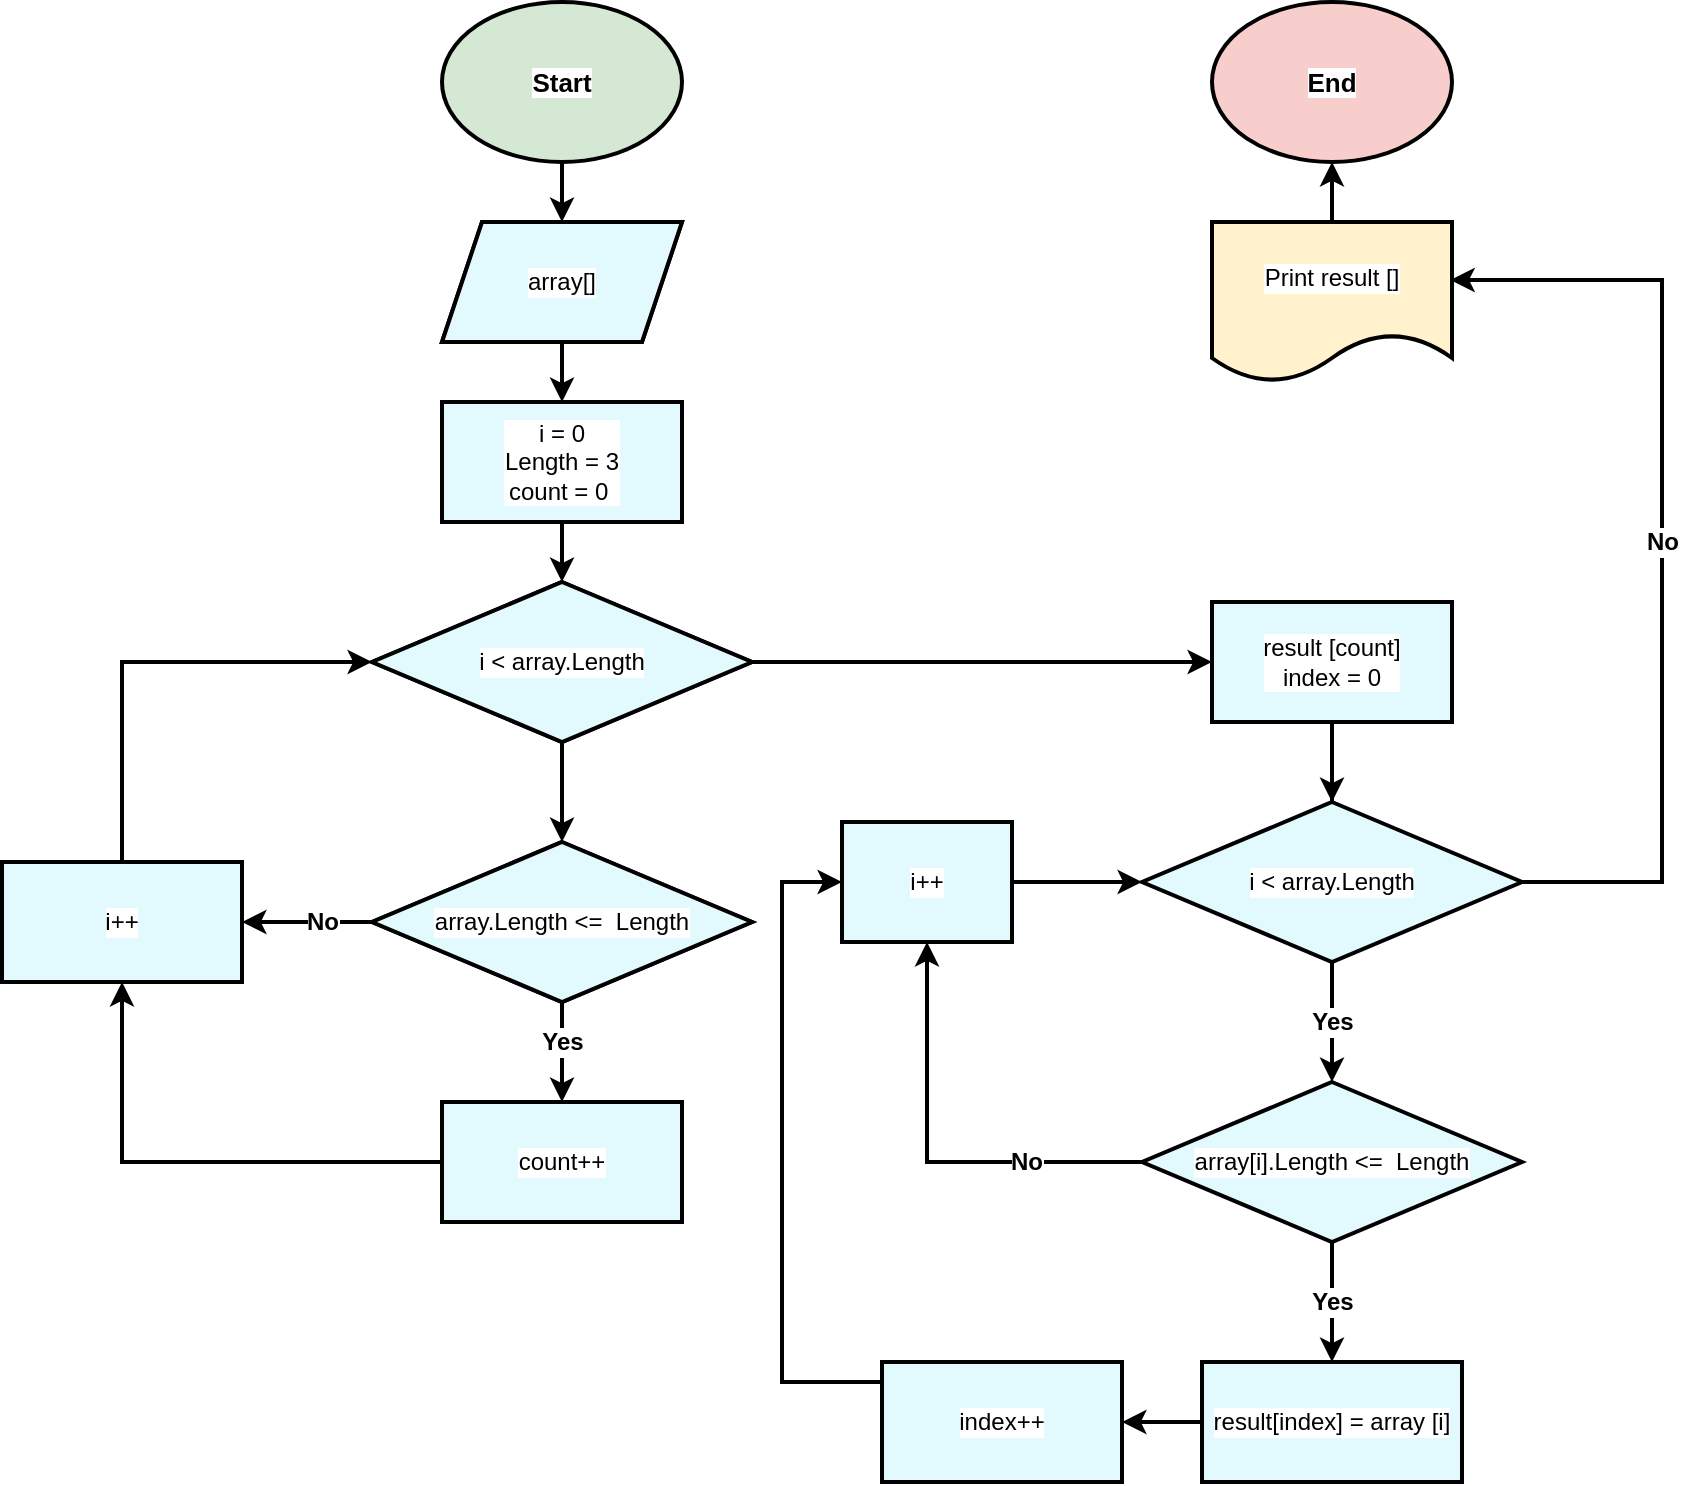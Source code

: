 <mxfile>
    <diagram name="Страница 1" id="cCGU6vCCmrFX3CBA-fnK">
        <mxGraphModel dx="934" dy="426" grid="1" gridSize="10" guides="1" tooltips="1" connect="1" arrows="1" fold="1" page="1" pageScale="1" pageWidth="1169" pageHeight="827" math="0" shadow="0">
            <root>
                <mxCell id="0"/>
                <mxCell id="1" parent="0"/>
                <mxCell id="auHuuAFVNPJWTcY1qsfM-3" value="" style="edgeStyle=orthogonalEdgeStyle;rounded=0;orthogonalLoop=1;jettySize=auto;html=1;strokeWidth=2;fontColor=#000000;labelBackgroundColor=#FFFFFF;" parent="1" source="auHuuAFVNPJWTcY1qsfM-1" target="auHuuAFVNPJWTcY1qsfM-2" edge="1">
                    <mxGeometry relative="1" as="geometry"/>
                </mxCell>
                <mxCell id="auHuuAFVNPJWTcY1qsfM-1" value="&lt;b&gt;&lt;font style=&quot;font-size: 13px;&quot;&gt;Start&lt;/font&gt;&lt;/b&gt;" style="ellipse;whiteSpace=wrap;html=1;fillColor=#d5e8d4;strokeColor=#000000;strokeWidth=2;fontColor=#000000;labelBackgroundColor=#FFFFFF;" parent="1" vertex="1">
                    <mxGeometry x="230" y="40" width="120" height="80" as="geometry"/>
                </mxCell>
                <mxCell id="auHuuAFVNPJWTcY1qsfM-5" value="" style="edgeStyle=orthogonalEdgeStyle;rounded=0;orthogonalLoop=1;jettySize=auto;html=1;strokeWidth=2;fontColor=#000000;labelBackgroundColor=#FFFFFF;" parent="1" source="auHuuAFVNPJWTcY1qsfM-2" target="auHuuAFVNPJWTcY1qsfM-4" edge="1">
                    <mxGeometry relative="1" as="geometry"/>
                </mxCell>
                <mxCell id="auHuuAFVNPJWTcY1qsfM-2" value="array[]" style="shape=parallelogram;perimeter=parallelogramPerimeter;whiteSpace=wrap;html=1;fixedSize=1;strokeWidth=2;fontColor=#000000;labelBackgroundColor=#FFFFFF;" parent="1" vertex="1">
                    <mxGeometry x="230" y="150" width="120" height="60" as="geometry"/>
                </mxCell>
                <mxCell id="auHuuAFVNPJWTcY1qsfM-7" value="" style="edgeStyle=orthogonalEdgeStyle;rounded=0;orthogonalLoop=1;jettySize=auto;html=1;strokeWidth=2;fontColor=#000000;labelBackgroundColor=#FFFFFF;" parent="1" source="auHuuAFVNPJWTcY1qsfM-4" target="auHuuAFVNPJWTcY1qsfM-6" edge="1">
                    <mxGeometry relative="1" as="geometry"/>
                </mxCell>
                <mxCell id="auHuuAFVNPJWTcY1qsfM-4" value="i = 0&lt;br&gt;Length = 3&lt;br&gt;count = 0&amp;nbsp;" style="rounded=0;whiteSpace=wrap;html=1;strokeWidth=2;fontColor=#000000;labelBackgroundColor=#FFFFFF;" parent="1" vertex="1">
                    <mxGeometry x="230" y="240" width="120" height="60" as="geometry"/>
                </mxCell>
                <mxCell id="auHuuAFVNPJWTcY1qsfM-13" value="" style="edgeStyle=orthogonalEdgeStyle;rounded=0;orthogonalLoop=1;jettySize=auto;html=1;strokeWidth=2;fontColor=#000000;labelBackgroundColor=#FFFFFF;" parent="1" source="auHuuAFVNPJWTcY1qsfM-6" target="auHuuAFVNPJWTcY1qsfM-12" edge="1">
                    <mxGeometry relative="1" as="geometry"/>
                </mxCell>
                <mxCell id="auHuuAFVNPJWTcY1qsfM-21" value="" style="edgeStyle=orthogonalEdgeStyle;rounded=0;orthogonalLoop=1;jettySize=auto;html=1;strokeWidth=2;fontColor=#000000;labelBackgroundColor=#FFFFFF;" parent="1" source="auHuuAFVNPJWTcY1qsfM-6" target="auHuuAFVNPJWTcY1qsfM-20" edge="1">
                    <mxGeometry relative="1" as="geometry"/>
                </mxCell>
                <mxCell id="auHuuAFVNPJWTcY1qsfM-6" value="i = array.Length" style="rhombus;whiteSpace=wrap;html=1;strokeWidth=2;fontColor=#000000;labelBackgroundColor=#FFFFFF;" parent="1" vertex="1">
                    <mxGeometry x="195" y="330" width="190" height="80" as="geometry"/>
                </mxCell>
                <mxCell id="auHuuAFVNPJWTcY1qsfM-19" style="edgeStyle=orthogonalEdgeStyle;rounded=0;orthogonalLoop=1;jettySize=auto;html=1;entryX=0;entryY=0.5;entryDx=0;entryDy=0;strokeWidth=2;fontColor=#000000;labelBackgroundColor=#FFFFFF;" parent="1" source="auHuuAFVNPJWTcY1qsfM-8" target="auHuuAFVNPJWTcY1qsfM-6" edge="1">
                    <mxGeometry relative="1" as="geometry">
                        <Array as="points">
                            <mxPoint x="70" y="370"/>
                        </Array>
                    </mxGeometry>
                </mxCell>
                <mxCell id="auHuuAFVNPJWTcY1qsfM-8" value="i++" style="rounded=0;whiteSpace=wrap;html=1;fontColor=#000000;labelBackgroundColor=#FFFFFF;" parent="1" vertex="1">
                    <mxGeometry x="10" y="470" width="120" height="60" as="geometry"/>
                </mxCell>
                <mxCell id="auHuuAFVNPJWTcY1qsfM-14" value="&lt;b&gt;&lt;font style=&quot;font-size: 12px;&quot;&gt;No&lt;/font&gt;&lt;/b&gt;" style="edgeStyle=orthogonalEdgeStyle;rounded=0;orthogonalLoop=1;jettySize=auto;html=1;strokeWidth=2;fontColor=#000000;labelBackgroundColor=#FFFFFF;" parent="1" source="auHuuAFVNPJWTcY1qsfM-12" target="auHuuAFVNPJWTcY1qsfM-8" edge="1">
                    <mxGeometry x="-0.231" relative="1" as="geometry">
                        <mxPoint as="offset"/>
                    </mxGeometry>
                </mxCell>
                <mxCell id="auHuuAFVNPJWTcY1qsfM-16" value="" style="edgeStyle=orthogonalEdgeStyle;rounded=0;orthogonalLoop=1;jettySize=auto;html=1;strokeWidth=2;fontColor=#000000;labelBackgroundColor=#FFFFFF;" parent="1" source="auHuuAFVNPJWTcY1qsfM-12" target="auHuuAFVNPJWTcY1qsfM-15" edge="1">
                    <mxGeometry relative="1" as="geometry"/>
                </mxCell>
                <mxCell id="auHuuAFVNPJWTcY1qsfM-12" value="array.Length &amp;lt;=&amp;nbsp; Length" style="rhombus;whiteSpace=wrap;html=1;strokeWidth=2;fontColor=#000000;labelBackgroundColor=#FFFFFF;" parent="1" vertex="1">
                    <mxGeometry x="195" y="460" width="190" height="80" as="geometry"/>
                </mxCell>
                <mxCell id="auHuuAFVNPJWTcY1qsfM-17" value="&lt;font style=&quot;font-size: 12px;&quot;&gt;&lt;b&gt;Yes&lt;/b&gt;&lt;/font&gt;" style="edgeStyle=orthogonalEdgeStyle;rounded=0;orthogonalLoop=1;jettySize=auto;html=1;entryX=0.5;entryY=1;entryDx=0;entryDy=0;strokeWidth=2;fontColor=#000000;labelBackgroundColor=#FFFFFF;" parent="1" source="auHuuAFVNPJWTcY1qsfM-15" target="auHuuAFVNPJWTcY1qsfM-8" edge="1">
                    <mxGeometry x="-1" y="-85" relative="1" as="geometry">
                        <mxPoint x="60" y="25" as="offset"/>
                    </mxGeometry>
                </mxCell>
                <mxCell id="auHuuAFVNPJWTcY1qsfM-15" value="count++" style="whiteSpace=wrap;html=1;fillColor=#E2F9FE;strokeWidth=2;fontColor=#000000;labelBackgroundColor=#FFFFFF;" parent="1" vertex="1">
                    <mxGeometry x="230" y="590" width="120" height="60" as="geometry"/>
                </mxCell>
                <mxCell id="auHuuAFVNPJWTcY1qsfM-23" value="" style="edgeStyle=orthogonalEdgeStyle;rounded=0;orthogonalLoop=1;jettySize=auto;html=1;strokeWidth=2;fontColor=#000000;labelBackgroundColor=#FFFFFF;" parent="1" source="auHuuAFVNPJWTcY1qsfM-30" edge="1">
                    <mxGeometry relative="1" as="geometry">
                        <mxPoint x="675" y="460" as="targetPoint"/>
                    </mxGeometry>
                </mxCell>
                <mxCell id="auHuuAFVNPJWTcY1qsfM-40" value="&lt;font style=&quot;font-size: 12px;&quot;&gt;&lt;b&gt;No&lt;/b&gt;&lt;/font&gt;" style="edgeStyle=orthogonalEdgeStyle;rounded=0;orthogonalLoop=1;jettySize=auto;html=1;entryX=0.993;entryY=0.362;entryDx=0;entryDy=0;entryPerimeter=0;exitX=1;exitY=0.5;exitDx=0;exitDy=0;strokeWidth=2;fontColor=#000000;labelBackgroundColor=#FFFFFF;" parent="1" source="auHuuAFVNPJWTcY1qsfM-30" target="auHuuAFVNPJWTcY1qsfM-39" edge="1">
                    <mxGeometry x="0.007" relative="1" as="geometry">
                        <Array as="points">
                            <mxPoint x="840" y="480"/>
                            <mxPoint x="840" y="179"/>
                        </Array>
                        <mxPoint as="offset"/>
                    </mxGeometry>
                </mxCell>
                <mxCell id="auHuuAFVNPJWTcY1qsfM-20" value="result [count]&lt;br&gt;index = 0" style="rounded=0;whiteSpace=wrap;html=1;fillColor=#E2F9FE;strokeWidth=2;fontColor=#000000;labelBackgroundColor=#FFFFFF;" parent="1" vertex="1">
                    <mxGeometry x="615" y="340" width="120" height="60" as="geometry"/>
                </mxCell>
                <mxCell id="auHuuAFVNPJWTcY1qsfM-26" value="&lt;font style=&quot;font-size: 12px;&quot;&gt;&lt;b&gt;Yes&lt;/b&gt;&lt;/font&gt;" style="edgeStyle=orthogonalEdgeStyle;rounded=0;orthogonalLoop=1;jettySize=auto;html=1;strokeWidth=2;fontColor=#000000;labelBackgroundColor=#FFFFFF;" parent="1" source="auHuuAFVNPJWTcY1qsfM-24" target="auHuuAFVNPJWTcY1qsfM-25" edge="1">
                    <mxGeometry relative="1" as="geometry"/>
                </mxCell>
                <mxCell id="auHuuAFVNPJWTcY1qsfM-36" value="&lt;font style=&quot;font-size: 12px;&quot;&gt;&lt;b&gt;No&lt;/b&gt;&lt;/font&gt;" style="edgeStyle=orthogonalEdgeStyle;rounded=0;orthogonalLoop=1;jettySize=auto;html=1;entryX=0.5;entryY=1;entryDx=0;entryDy=0;strokeWidth=2;fontColor=#000000;labelBackgroundColor=#FFFFFF;" parent="1" source="auHuuAFVNPJWTcY1qsfM-24" target="auHuuAFVNPJWTcY1qsfM-29" edge="1">
                    <mxGeometry x="-0.467" relative="1" as="geometry">
                        <mxPoint x="470" y="590" as="targetPoint"/>
                        <mxPoint as="offset"/>
                    </mxGeometry>
                </mxCell>
                <mxCell id="auHuuAFVNPJWTcY1qsfM-24" value="array[i].Length &amp;lt;=&amp;nbsp; Length" style="rhombus;whiteSpace=wrap;html=1;fillColor=#E2F9FE;strokeWidth=2;fontColor=#000000;labelBackgroundColor=#FFFFFF;" parent="1" vertex="1">
                    <mxGeometry x="580" y="580" width="190" height="80" as="geometry"/>
                </mxCell>
                <mxCell id="auHuuAFVNPJWTcY1qsfM-28" value="" style="edgeStyle=orthogonalEdgeStyle;rounded=0;orthogonalLoop=1;jettySize=auto;html=1;strokeWidth=2;fontColor=#000000;labelBackgroundColor=#FFFFFF;" parent="1" source="auHuuAFVNPJWTcY1qsfM-25" target="auHuuAFVNPJWTcY1qsfM-27" edge="1">
                    <mxGeometry relative="1" as="geometry"/>
                </mxCell>
                <mxCell id="auHuuAFVNPJWTcY1qsfM-25" value="result[index] = array [i]" style="rounded=0;whiteSpace=wrap;html=1;fillColor=#E2F9FE;strokeWidth=2;fontColor=#000000;labelBackgroundColor=#FFFFFF;" parent="1" vertex="1">
                    <mxGeometry x="610" y="720" width="130" height="60" as="geometry"/>
                </mxCell>
                <mxCell id="auHuuAFVNPJWTcY1qsfM-34" style="edgeStyle=orthogonalEdgeStyle;rounded=0;orthogonalLoop=1;jettySize=auto;html=1;entryX=0;entryY=0.5;entryDx=0;entryDy=0;exitX=0;exitY=0.5;exitDx=0;exitDy=0;strokeWidth=2;fontColor=#000000;labelBackgroundColor=#FFFFFF;" parent="1" source="auHuuAFVNPJWTcY1qsfM-27" target="auHuuAFVNPJWTcY1qsfM-29" edge="1">
                    <mxGeometry relative="1" as="geometry">
                        <Array as="points">
                            <mxPoint x="400" y="730"/>
                            <mxPoint x="400" y="480"/>
                        </Array>
                    </mxGeometry>
                </mxCell>
                <mxCell id="auHuuAFVNPJWTcY1qsfM-27" value="index++" style="rounded=0;whiteSpace=wrap;html=1;fillColor=#E2F9FE;strokeWidth=2;fontColor=#000000;labelBackgroundColor=#FFFFFF;" parent="1" vertex="1">
                    <mxGeometry x="450" y="720" width="120" height="60" as="geometry"/>
                </mxCell>
                <mxCell id="auHuuAFVNPJWTcY1qsfM-35" style="edgeStyle=orthogonalEdgeStyle;rounded=0;orthogonalLoop=1;jettySize=auto;html=1;strokeWidth=2;fontColor=#000000;labelBackgroundColor=#FFFFFF;" parent="1" source="auHuuAFVNPJWTcY1qsfM-29" target="auHuuAFVNPJWTcY1qsfM-30" edge="1">
                    <mxGeometry relative="1" as="geometry"/>
                </mxCell>
                <mxCell id="auHuuAFVNPJWTcY1qsfM-29" value="i++" style="rounded=0;whiteSpace=wrap;html=1;fillColor=#E2F9FE;strokeWidth=2;fontColor=#000000;labelBackgroundColor=#FFFFFF;" parent="1" vertex="1">
                    <mxGeometry x="430" y="450" width="85" height="60" as="geometry"/>
                </mxCell>
                <mxCell id="auHuuAFVNPJWTcY1qsfM-32" value="" style="edgeStyle=orthogonalEdgeStyle;rounded=0;orthogonalLoop=1;jettySize=auto;html=1;strokeWidth=2;fontColor=#000000;labelBackgroundColor=#FFFFFF;" parent="1" source="auHuuAFVNPJWTcY1qsfM-20" target="auHuuAFVNPJWTcY1qsfM-30" edge="1">
                    <mxGeometry relative="1" as="geometry">
                        <mxPoint x="675" y="400" as="sourcePoint"/>
                        <mxPoint x="675" y="460" as="targetPoint"/>
                    </mxGeometry>
                </mxCell>
                <mxCell id="auHuuAFVNPJWTcY1qsfM-38" value="&lt;b&gt;&lt;font style=&quot;font-size: 12px;&quot;&gt;Yes&lt;/font&gt;&lt;/b&gt;" style="edgeStyle=orthogonalEdgeStyle;rounded=0;orthogonalLoop=1;jettySize=auto;html=1;strokeWidth=2;fontColor=#000000;labelBackgroundColor=#FFFFFF;" parent="1" source="auHuuAFVNPJWTcY1qsfM-30" target="auHuuAFVNPJWTcY1qsfM-24" edge="1">
                    <mxGeometry relative="1" as="geometry"/>
                </mxCell>
                <mxCell id="auHuuAFVNPJWTcY1qsfM-30" value="i &amp;lt; array.Length" style="rhombus;whiteSpace=wrap;html=1;fillColor=#E2F9FE;strokeWidth=2;fontColor=#000000;labelBackgroundColor=#FFFFFF;" parent="1" vertex="1">
                    <mxGeometry x="580" y="440" width="190" height="80" as="geometry"/>
                </mxCell>
                <mxCell id="auHuuAFVNPJWTcY1qsfM-42" value="" style="edgeStyle=orthogonalEdgeStyle;rounded=0;orthogonalLoop=1;jettySize=auto;html=1;strokeWidth=2;fontColor=#000000;labelBackgroundColor=#FFFFFF;" parent="1" source="auHuuAFVNPJWTcY1qsfM-39" target="auHuuAFVNPJWTcY1qsfM-41" edge="1">
                    <mxGeometry relative="1" as="geometry"/>
                </mxCell>
                <mxCell id="auHuuAFVNPJWTcY1qsfM-39" value="Print result []" style="shape=document;whiteSpace=wrap;html=1;boundedLbl=1;fillColor=#fff2cc;strokeColor=#000000;strokeWidth=2;fontColor=#000000;labelBackgroundColor=#FFFFFF;" parent="1" vertex="1">
                    <mxGeometry x="615" y="150" width="120" height="80" as="geometry"/>
                </mxCell>
                <mxCell id="auHuuAFVNPJWTcY1qsfM-41" value="&lt;b&gt;&lt;font style=&quot;font-size: 13px;&quot;&gt;End&lt;/font&gt;&lt;/b&gt;" style="ellipse;whiteSpace=wrap;html=1;fillColor=#f8cecc;strokeColor=#000000;strokeWidth=2;fontColor=#000000;labelBackgroundColor=#FFFFFF;" parent="1" vertex="1">
                    <mxGeometry x="615" y="40" width="120" height="80" as="geometry"/>
                </mxCell>
                <mxCell id="auHuuAFVNPJWTcY1qsfM-43" value="array[]" style="shape=parallelogram;perimeter=parallelogramPerimeter;whiteSpace=wrap;html=1;fixedSize=1;fillColor=#E2F9FE;strokeWidth=2;fontColor=#000000;labelBackgroundColor=#FFFFFF;" parent="1" vertex="1">
                    <mxGeometry x="230" y="150" width="120" height="60" as="geometry"/>
                </mxCell>
                <mxCell id="auHuuAFVNPJWTcY1qsfM-44" value="i = 0&lt;br&gt;Length = 3&lt;br&gt;count = 0&amp;nbsp;" style="rounded=0;whiteSpace=wrap;html=1;fillColor=#E2F9FE;strokeWidth=2;fontColor=#000000;labelBackgroundColor=#FFFFFF;" parent="1" vertex="1">
                    <mxGeometry x="230" y="240" width="120" height="60" as="geometry"/>
                </mxCell>
                <mxCell id="auHuuAFVNPJWTcY1qsfM-45" value="i &amp;lt; array.Length" style="rhombus;whiteSpace=wrap;html=1;fillColor=#E2F9FE;strokeWidth=2;fontColor=#000000;labelBackgroundColor=#FFFFFF;" parent="1" vertex="1">
                    <mxGeometry x="195" y="330" width="190" height="80" as="geometry"/>
                </mxCell>
                <mxCell id="auHuuAFVNPJWTcY1qsfM-46" value="i++" style="rounded=0;whiteSpace=wrap;html=1;fillColor=#E2F9FE;strokeWidth=2;fontColor=#000000;labelBackgroundColor=#FFFFFF;" parent="1" vertex="1">
                    <mxGeometry x="10" y="470" width="120" height="60" as="geometry"/>
                </mxCell>
                <mxCell id="auHuuAFVNPJWTcY1qsfM-47" value="array.Length &amp;lt;=&amp;nbsp; Length" style="rhombus;whiteSpace=wrap;html=1;fillColor=#E2F9FE;strokeWidth=2;fontColor=#000000;labelBackgroundColor=#FFFFFF;" parent="1" vertex="1">
                    <mxGeometry x="195" y="460" width="190" height="80" as="geometry"/>
                </mxCell>
            </root>
        </mxGraphModel>
    </diagram>
</mxfile>